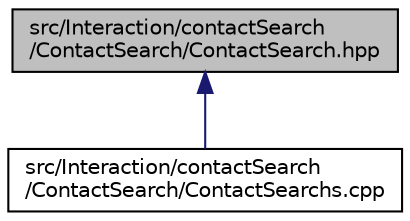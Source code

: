 digraph "src/Interaction/contactSearch/ContactSearch/ContactSearch.hpp"
{
 // LATEX_PDF_SIZE
  edge [fontname="Helvetica",fontsize="10",labelfontname="Helvetica",labelfontsize="10"];
  node [fontname="Helvetica",fontsize="10",shape=record];
  Node1 [label="src/Interaction/contactSearch\l/ContactSearch/ContactSearch.hpp",height=0.2,width=0.4,color="black", fillcolor="grey75", style="filled", fontcolor="black",tooltip=" "];
  Node1 -> Node2 [dir="back",color="midnightblue",fontsize="10",style="solid",fontname="Helvetica"];
  Node2 [label="src/Interaction/contactSearch\l/ContactSearch/ContactSearchs.cpp",height=0.2,width=0.4,color="black", fillcolor="white", style="filled",URL="$ContactSearchs_8cpp.html",tooltip=" "];
}
